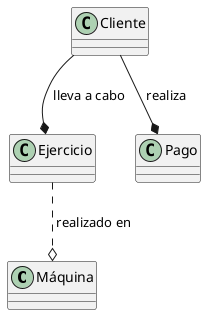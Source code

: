 @startuml

class Máquina
class Cliente
class Ejercicio

Cliente --* Ejercicio : " lleva a cabo"
Cliente --* Pago : " realiza"
Ejercicio ..o Máquina : " realizado en"


@enduml
